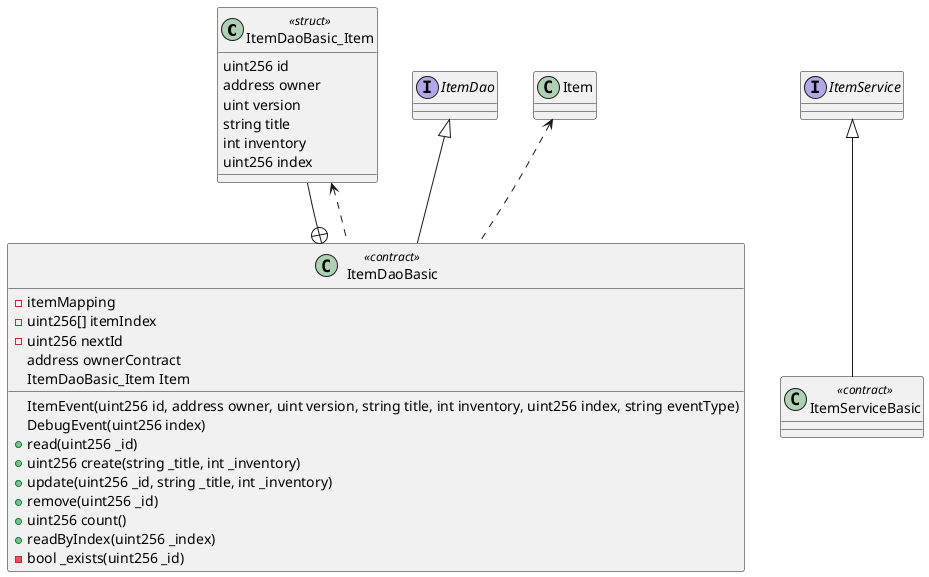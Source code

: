 @startuml
class ItemDaoBasic_Item << struct >> {
  uint256 id
  address owner
  uint version
  string title
  int inventory
  uint256 index
}

interface ItemDao {
  
}

interface ItemService {
  
}

class ItemServiceBasic << contract >> {
  
}

class ItemDaoBasic << contract >> {
  -itemMapping /'@mapping{uint256:Item}'/
  -uint256[] itemIndex
  -uint256 nextId
  address ownerContract
  ItemDaoBasic_Item Item /'@struct'/
  ItemEvent(uint256 id, address owner, uint version, string title, int inventory, uint256 index, string eventType) /'@event'/
  DebugEvent(uint256 index) /'@event'/
  +read(uint256 _id) /'@returns{id:uint256, owner:address, version:uint, title:string, inventory:int, index:uint256} @view'/
  +uint256 create(string _title, int _inventory) /'@external'/
  +update(uint256 _id, string _title, int _inventory) /'@external'/
  +remove(uint256 _id) /'@external'/
  +uint256 count() /'@constant @external'/
  +readByIndex(uint256 _index) /'@returns{id:uint256, owner:address, version:uint, title:string, inventory:int, index:uint256} @constant @external'/
  -bool _exists(uint256 _id) /'@view'/
}

ItemService <|-- ItemServiceBasic
Item <.. ItemDaoBasic
ItemDaoBasic_Item --+ ItemDaoBasic
ItemDaoBasic_Item <.. ItemDaoBasic
ItemDao <|-- ItemDaoBasic
@enduml
